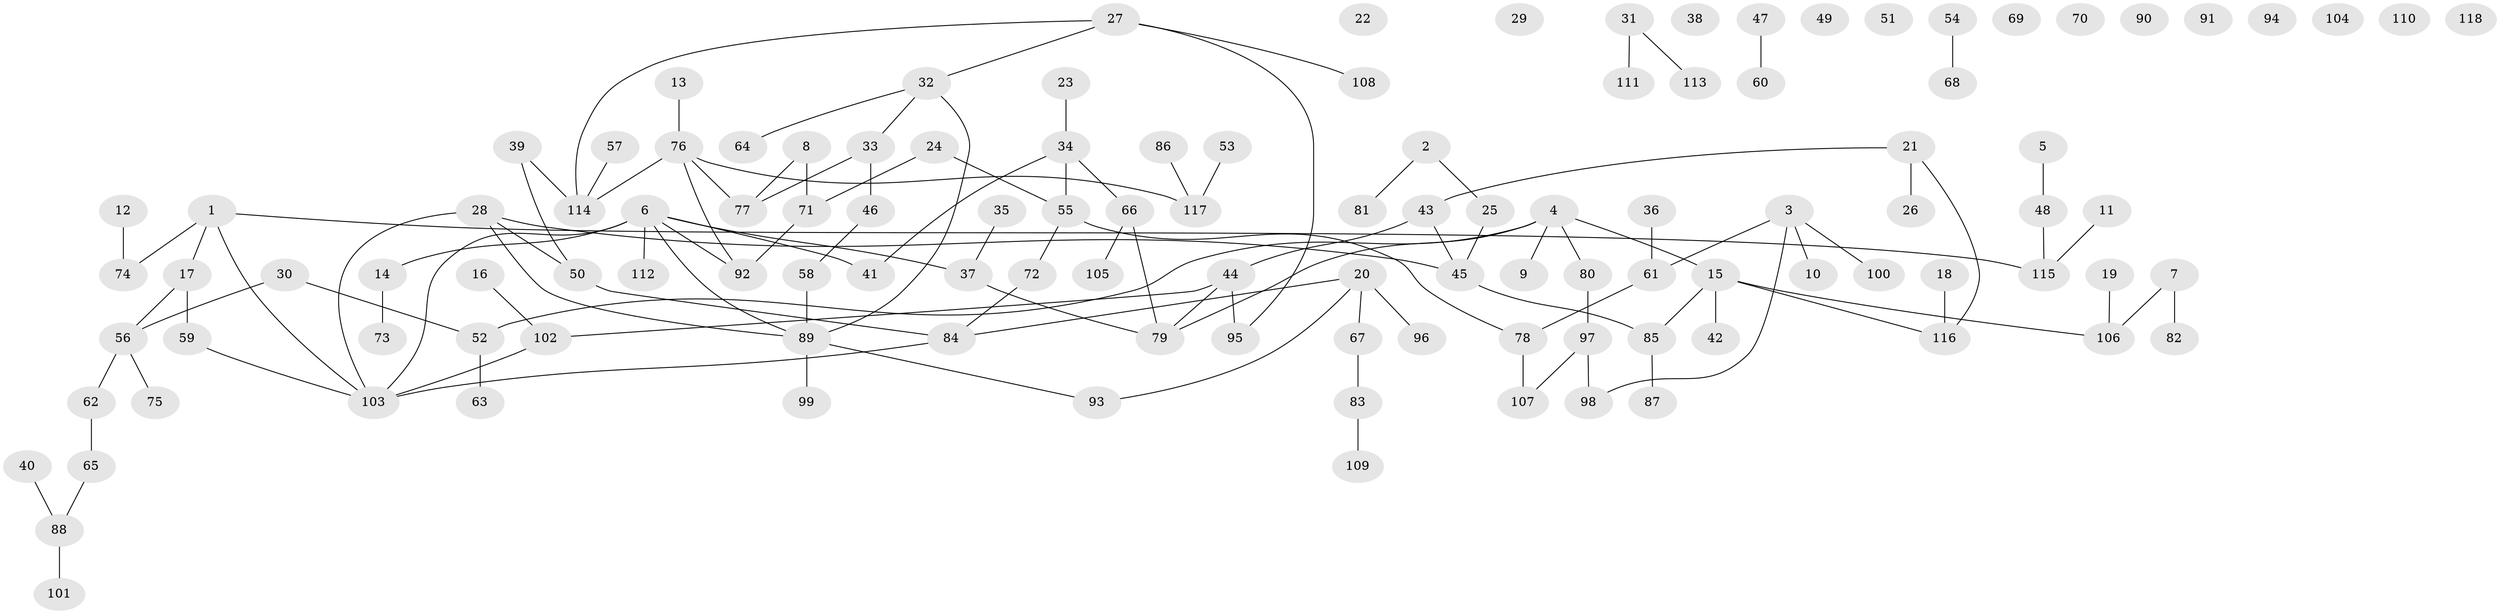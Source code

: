 // coarse degree distribution, {4: 0.07317073170731707, 2: 0.2073170731707317, 5: 0.024390243902439025, 1: 0.2804878048780488, 7: 0.024390243902439025, 6: 0.06097560975609756, 3: 0.13414634146341464, 0: 0.1951219512195122}
// Generated by graph-tools (version 1.1) at 2025/16/03/04/25 18:16:37]
// undirected, 118 vertices, 121 edges
graph export_dot {
graph [start="1"]
  node [color=gray90,style=filled];
  1;
  2;
  3;
  4;
  5;
  6;
  7;
  8;
  9;
  10;
  11;
  12;
  13;
  14;
  15;
  16;
  17;
  18;
  19;
  20;
  21;
  22;
  23;
  24;
  25;
  26;
  27;
  28;
  29;
  30;
  31;
  32;
  33;
  34;
  35;
  36;
  37;
  38;
  39;
  40;
  41;
  42;
  43;
  44;
  45;
  46;
  47;
  48;
  49;
  50;
  51;
  52;
  53;
  54;
  55;
  56;
  57;
  58;
  59;
  60;
  61;
  62;
  63;
  64;
  65;
  66;
  67;
  68;
  69;
  70;
  71;
  72;
  73;
  74;
  75;
  76;
  77;
  78;
  79;
  80;
  81;
  82;
  83;
  84;
  85;
  86;
  87;
  88;
  89;
  90;
  91;
  92;
  93;
  94;
  95;
  96;
  97;
  98;
  99;
  100;
  101;
  102;
  103;
  104;
  105;
  106;
  107;
  108;
  109;
  110;
  111;
  112;
  113;
  114;
  115;
  116;
  117;
  118;
  1 -- 17;
  1 -- 74;
  1 -- 103;
  1 -- 115;
  2 -- 25;
  2 -- 81;
  3 -- 10;
  3 -- 61;
  3 -- 98;
  3 -- 100;
  4 -- 9;
  4 -- 15;
  4 -- 52;
  4 -- 79;
  4 -- 80;
  5 -- 48;
  6 -- 14;
  6 -- 37;
  6 -- 41;
  6 -- 89;
  6 -- 92;
  6 -- 103;
  6 -- 112;
  7 -- 82;
  7 -- 106;
  8 -- 71;
  8 -- 77;
  11 -- 115;
  12 -- 74;
  13 -- 76;
  14 -- 73;
  15 -- 42;
  15 -- 85;
  15 -- 106;
  15 -- 116;
  16 -- 102;
  17 -- 56;
  17 -- 59;
  18 -- 116;
  19 -- 106;
  20 -- 67;
  20 -- 84;
  20 -- 93;
  20 -- 96;
  21 -- 26;
  21 -- 43;
  21 -- 116;
  23 -- 34;
  24 -- 55;
  24 -- 71;
  25 -- 45;
  27 -- 32;
  27 -- 95;
  27 -- 108;
  27 -- 114;
  28 -- 45;
  28 -- 50;
  28 -- 89;
  28 -- 103;
  30 -- 52;
  30 -- 56;
  31 -- 111;
  31 -- 113;
  32 -- 33;
  32 -- 64;
  32 -- 89;
  33 -- 46;
  33 -- 77;
  34 -- 41;
  34 -- 55;
  34 -- 66;
  35 -- 37;
  36 -- 61;
  37 -- 79;
  39 -- 50;
  39 -- 114;
  40 -- 88;
  43 -- 44;
  43 -- 45;
  44 -- 79;
  44 -- 95;
  44 -- 102;
  45 -- 85;
  46 -- 58;
  47 -- 60;
  48 -- 115;
  50 -- 84;
  52 -- 63;
  53 -- 117;
  54 -- 68;
  55 -- 72;
  55 -- 78;
  56 -- 62;
  56 -- 75;
  57 -- 114;
  58 -- 89;
  59 -- 103;
  61 -- 78;
  62 -- 65;
  65 -- 88;
  66 -- 79;
  66 -- 105;
  67 -- 83;
  71 -- 92;
  72 -- 84;
  76 -- 77;
  76 -- 92;
  76 -- 114;
  76 -- 117;
  78 -- 107;
  80 -- 97;
  83 -- 109;
  84 -- 103;
  85 -- 87;
  86 -- 117;
  88 -- 101;
  89 -- 93;
  89 -- 99;
  97 -- 98;
  97 -- 107;
  102 -- 103;
}
